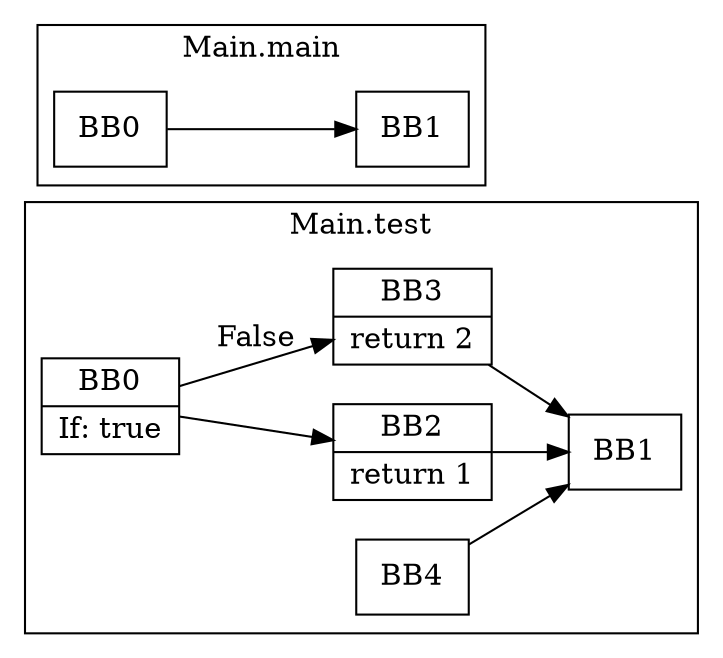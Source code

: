 digraph G {
  graph [ rankdir = "LR" ];
  subgraph cluster_0 {
    label = "Main.test"
    M0_BB0 [
      shape="record"
      label="BB0|If: true"
    ];
    M0_BB0 -> M0_BB2;
    M0_BB0 -> M0_BB3 [label="False"];
    M0_BB1 [
      shape="record"
      label="BB1"
    ];
    M0_BB2 [
      shape="record"
      label="BB2|return 1"
    ];
    M0_BB2 -> M0_BB1;
    M0_BB3 [
      shape="record"
      label="BB3|return 2"
    ];
    M0_BB3 -> M0_BB1;
    M0_BB4 [
      shape="record"
      label="BB4"
    ];
    M0_BB4 -> M0_BB1;
  }
  subgraph cluster_1 {
    label = "Main.main"
    M1_BB0 [
      shape="record"
      label="BB0"
    ];
    M1_BB0 -> M1_BB1;
    M1_BB1 [
      shape="record"
      label="BB1"
    ];
  }
}
